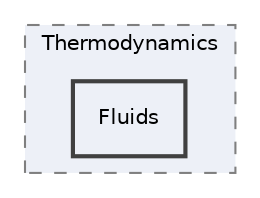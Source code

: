 digraph "Reaktoro/Thermodynamics/Fluids"
{
 // INTERACTIVE_SVG=YES
 // LATEX_PDF_SIZE
  bgcolor="transparent";
  edge [fontname="Helvetica",fontsize="10",labelfontname="Helvetica",labelfontsize="10"];
  node [fontname="Helvetica",fontsize="10",shape=record];
  compound=true
  subgraph clusterdir_7296c0b39377ecc378f507aad6499fa1 {
    graph [ bgcolor="#edf0f7", pencolor="grey50", style="filled,dashed,", label="Thermodynamics", fontname="Helvetica", fontsize="10", URL="dir_7296c0b39377ecc378f507aad6499fa1.html"]
  dir_ed7ef67edcde1908d684c8b59151729c [shape=box, label="Fluids", style="filled,bold,", fillcolor="#edf0f7", color="grey25", URL="dir_ed7ef67edcde1908d684c8b59151729c.html"];
  }
}
